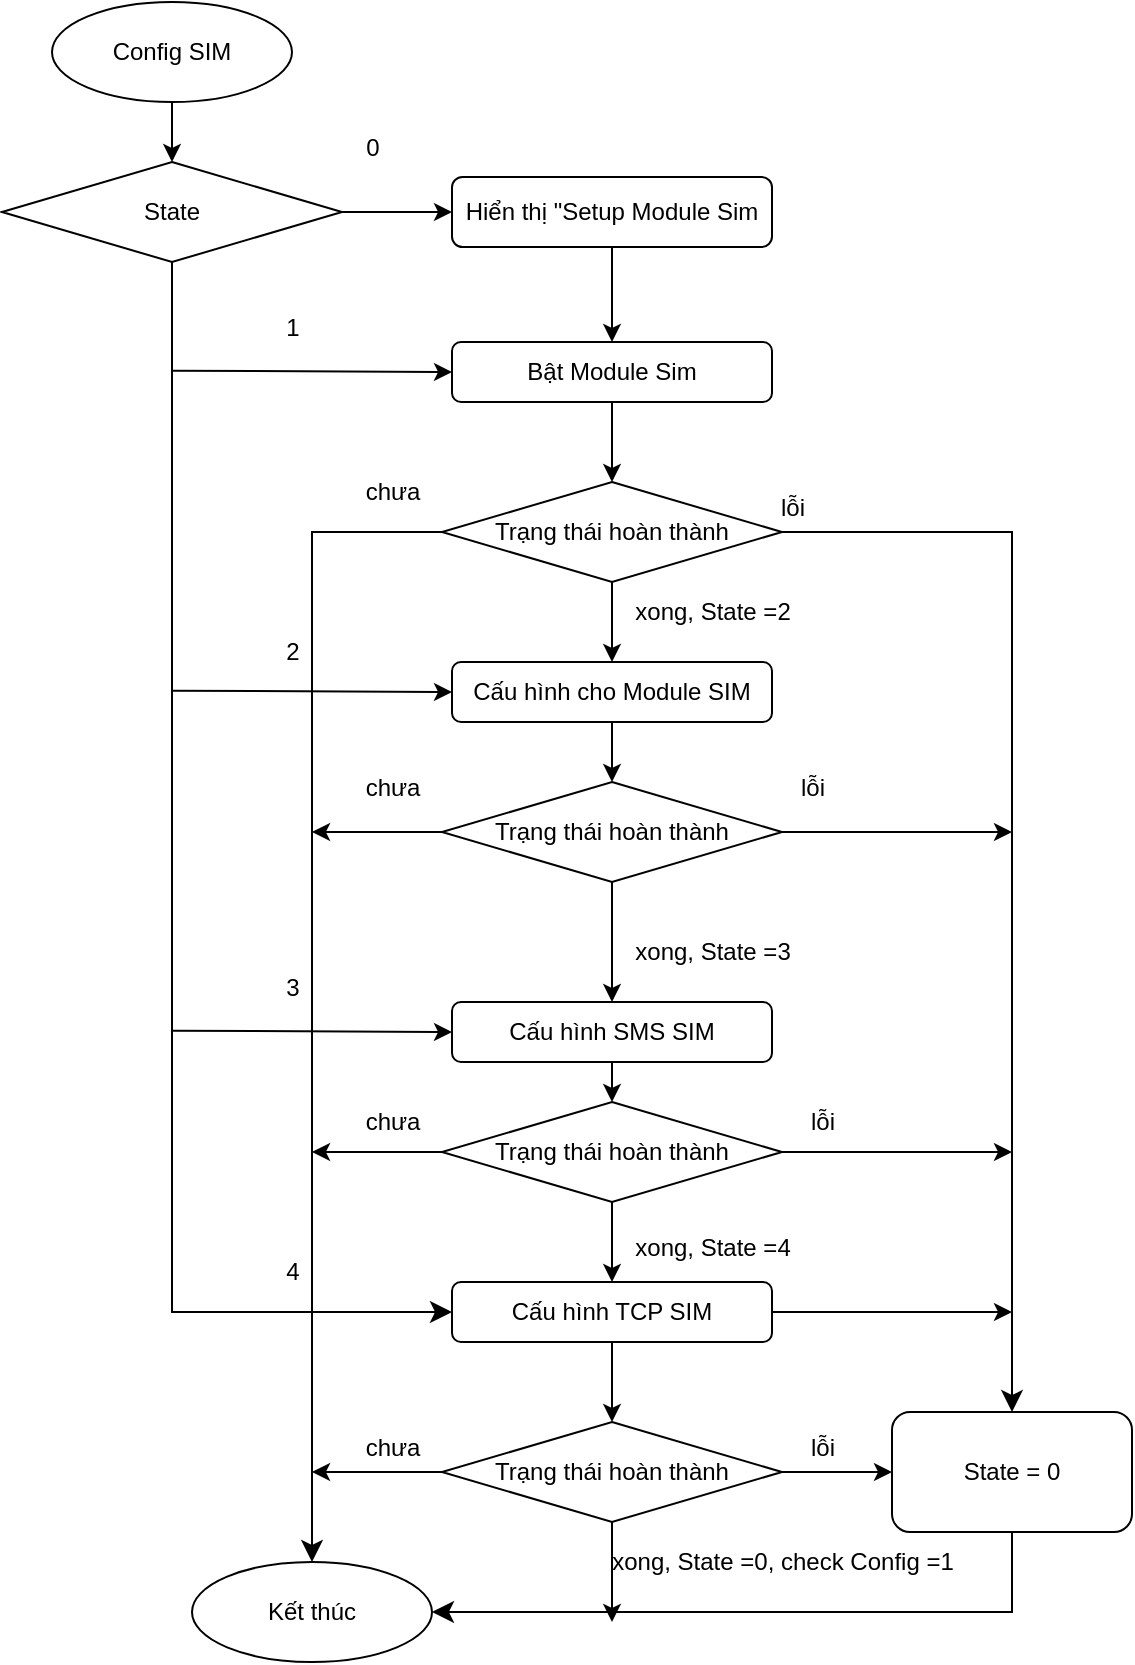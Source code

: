 <mxfile version="21.3.2" type="device">
  <diagram name="Trang-1" id="qEX7QCi1mX7akyGoLyg5">
    <mxGraphModel dx="1540" dy="966" grid="1" gridSize="10" guides="1" tooltips="1" connect="1" arrows="1" fold="1" page="1" pageScale="1" pageWidth="827" pageHeight="1169" math="0" shadow="0">
      <root>
        <mxCell id="0" />
        <mxCell id="1" parent="0" />
        <mxCell id="q0aWIV1tAMn-l_Ipa7h6-1" value="Config SIM" style="ellipse;whiteSpace=wrap;html=1;" vertex="1" parent="1">
          <mxGeometry x="160" y="40" width="120" height="50" as="geometry" />
        </mxCell>
        <mxCell id="q0aWIV1tAMn-l_Ipa7h6-2" value="State" style="rhombus;whiteSpace=wrap;html=1;" vertex="1" parent="1">
          <mxGeometry x="135" y="120" width="170" height="50" as="geometry" />
        </mxCell>
        <mxCell id="q0aWIV1tAMn-l_Ipa7h6-3" value="" style="edgeStyle=none;orthogonalLoop=1;jettySize=auto;html=1;rounded=0;entryX=0.5;entryY=0;entryDx=0;entryDy=0;exitX=0.5;exitY=1;exitDx=0;exitDy=0;" edge="1" parent="1" source="q0aWIV1tAMn-l_Ipa7h6-1" target="q0aWIV1tAMn-l_Ipa7h6-2">
          <mxGeometry width="100" relative="1" as="geometry">
            <mxPoint x="90" y="120" as="sourcePoint" />
            <mxPoint x="190" y="120" as="targetPoint" />
            <Array as="points" />
          </mxGeometry>
        </mxCell>
        <mxCell id="q0aWIV1tAMn-l_Ipa7h6-5" value="Hiển thị &quot;Setup Module Sim" style="rounded=1;whiteSpace=wrap;html=1;" vertex="1" parent="1">
          <mxGeometry x="360" y="127.5" width="160" height="35" as="geometry" />
        </mxCell>
        <mxCell id="q0aWIV1tAMn-l_Ipa7h6-6" value="Bật Module Sim" style="rounded=1;whiteSpace=wrap;html=1;" vertex="1" parent="1">
          <mxGeometry x="360" y="210" width="160" height="30" as="geometry" />
        </mxCell>
        <mxCell id="q0aWIV1tAMn-l_Ipa7h6-9" value="Cấu hình cho Module SIM" style="rounded=1;whiteSpace=wrap;html=1;" vertex="1" parent="1">
          <mxGeometry x="360" y="370" width="160" height="30" as="geometry" />
        </mxCell>
        <mxCell id="q0aWIV1tAMn-l_Ipa7h6-11" value="Cấu hình SMS SIM" style="rounded=1;whiteSpace=wrap;html=1;" vertex="1" parent="1">
          <mxGeometry x="360" y="540" width="160" height="30" as="geometry" />
        </mxCell>
        <mxCell id="q0aWIV1tAMn-l_Ipa7h6-12" value="Cấu hình TCP SIM" style="rounded=1;whiteSpace=wrap;html=1;" vertex="1" parent="1">
          <mxGeometry x="360" y="680" width="160" height="30" as="geometry" />
        </mxCell>
        <mxCell id="q0aWIV1tAMn-l_Ipa7h6-13" value="Trạng thái hoàn thành" style="rhombus;whiteSpace=wrap;html=1;" vertex="1" parent="1">
          <mxGeometry x="355" y="280" width="170" height="50" as="geometry" />
        </mxCell>
        <mxCell id="q0aWIV1tAMn-l_Ipa7h6-14" value="Trạng thái hoàn thành" style="rhombus;whiteSpace=wrap;html=1;" vertex="1" parent="1">
          <mxGeometry x="355" y="430" width="170" height="50" as="geometry" />
        </mxCell>
        <mxCell id="q0aWIV1tAMn-l_Ipa7h6-15" value="Trạng thái hoàn thành" style="rhombus;whiteSpace=wrap;html=1;" vertex="1" parent="1">
          <mxGeometry x="355" y="590" width="170" height="50" as="geometry" />
        </mxCell>
        <mxCell id="q0aWIV1tAMn-l_Ipa7h6-16" value="Trạng thái hoàn thành" style="rhombus;whiteSpace=wrap;html=1;" vertex="1" parent="1">
          <mxGeometry x="355" y="750" width="170" height="50" as="geometry" />
        </mxCell>
        <mxCell id="q0aWIV1tAMn-l_Ipa7h6-17" value="State = 0" style="rounded=1;whiteSpace=wrap;html=1;" vertex="1" parent="1">
          <mxGeometry x="580" y="745" width="120" height="60" as="geometry" />
        </mxCell>
        <mxCell id="q0aWIV1tAMn-l_Ipa7h6-18" value="Kết thúc" style="ellipse;whiteSpace=wrap;html=1;" vertex="1" parent="1">
          <mxGeometry x="230" y="820" width="120" height="50" as="geometry" />
        </mxCell>
        <mxCell id="q0aWIV1tAMn-l_Ipa7h6-19" value="" style="edgeStyle=segmentEdgeStyle;endArrow=classic;html=1;curved=0;rounded=0;endSize=8;startSize=8;sourcePerimeterSpacing=0;targetPerimeterSpacing=0;exitX=0.5;exitY=1;exitDx=0;exitDy=0;entryX=0;entryY=0.5;entryDx=0;entryDy=0;" edge="1" parent="1" source="q0aWIV1tAMn-l_Ipa7h6-2" target="q0aWIV1tAMn-l_Ipa7h6-12">
          <mxGeometry width="100" relative="1" as="geometry">
            <mxPoint x="220" y="320" as="sourcePoint" />
            <mxPoint x="320" y="360" as="targetPoint" />
            <Array as="points">
              <mxPoint x="220" y="695" />
            </Array>
          </mxGeometry>
        </mxCell>
        <mxCell id="q0aWIV1tAMn-l_Ipa7h6-20" value="" style="edgeStyle=none;orthogonalLoop=1;jettySize=auto;html=1;rounded=0;entryX=0;entryY=0.5;entryDx=0;entryDy=0;" edge="1" parent="1" target="q0aWIV1tAMn-l_Ipa7h6-11">
          <mxGeometry width="100" relative="1" as="geometry">
            <mxPoint x="220" y="554.33" as="sourcePoint" />
            <mxPoint x="320" y="554.33" as="targetPoint" />
            <Array as="points" />
          </mxGeometry>
        </mxCell>
        <mxCell id="q0aWIV1tAMn-l_Ipa7h6-21" value="" style="edgeStyle=none;orthogonalLoop=1;jettySize=auto;html=1;rounded=0;entryX=0;entryY=0.5;entryDx=0;entryDy=0;" edge="1" parent="1" target="q0aWIV1tAMn-l_Ipa7h6-9">
          <mxGeometry width="100" relative="1" as="geometry">
            <mxPoint x="220" y="384.33" as="sourcePoint" />
            <mxPoint x="320" y="384.33" as="targetPoint" />
            <Array as="points" />
          </mxGeometry>
        </mxCell>
        <mxCell id="q0aWIV1tAMn-l_Ipa7h6-22" value="" style="edgeStyle=none;orthogonalLoop=1;jettySize=auto;html=1;rounded=0;entryX=0;entryY=0.5;entryDx=0;entryDy=0;" edge="1" parent="1" target="q0aWIV1tAMn-l_Ipa7h6-6">
          <mxGeometry width="100" relative="1" as="geometry">
            <mxPoint x="220" y="224.33" as="sourcePoint" />
            <mxPoint x="320" y="224.33" as="targetPoint" />
            <Array as="points" />
          </mxGeometry>
        </mxCell>
        <mxCell id="q0aWIV1tAMn-l_Ipa7h6-23" value="" style="edgeStyle=none;orthogonalLoop=1;jettySize=auto;html=1;rounded=0;exitX=1;exitY=0.5;exitDx=0;exitDy=0;entryX=0;entryY=0.5;entryDx=0;entryDy=0;" edge="1" parent="1" source="q0aWIV1tAMn-l_Ipa7h6-2" target="q0aWIV1tAMn-l_Ipa7h6-5">
          <mxGeometry width="100" relative="1" as="geometry">
            <mxPoint x="290" y="30" as="sourcePoint" />
            <mxPoint x="390" y="30" as="targetPoint" />
            <Array as="points" />
          </mxGeometry>
        </mxCell>
        <mxCell id="q0aWIV1tAMn-l_Ipa7h6-24" value="0" style="text;html=1;align=center;verticalAlign=middle;resizable=0;points=[];autosize=1;strokeColor=none;fillColor=none;" vertex="1" parent="1">
          <mxGeometry x="305" y="98" width="30" height="30" as="geometry" />
        </mxCell>
        <mxCell id="q0aWIV1tAMn-l_Ipa7h6-25" value="1" style="text;html=1;align=center;verticalAlign=middle;resizable=0;points=[];autosize=1;strokeColor=none;fillColor=none;" vertex="1" parent="1">
          <mxGeometry x="265" y="188" width="30" height="30" as="geometry" />
        </mxCell>
        <mxCell id="q0aWIV1tAMn-l_Ipa7h6-26" value="2" style="text;html=1;align=center;verticalAlign=middle;resizable=0;points=[];autosize=1;strokeColor=none;fillColor=none;" vertex="1" parent="1">
          <mxGeometry x="265" y="350" width="30" height="30" as="geometry" />
        </mxCell>
        <mxCell id="q0aWIV1tAMn-l_Ipa7h6-27" value="3" style="text;html=1;align=center;verticalAlign=middle;resizable=0;points=[];autosize=1;strokeColor=none;fillColor=none;" vertex="1" parent="1">
          <mxGeometry x="265" y="518" width="30" height="30" as="geometry" />
        </mxCell>
        <mxCell id="q0aWIV1tAMn-l_Ipa7h6-28" value="4" style="text;html=1;align=center;verticalAlign=middle;resizable=0;points=[];autosize=1;strokeColor=none;fillColor=none;" vertex="1" parent="1">
          <mxGeometry x="265" y="660" width="30" height="30" as="geometry" />
        </mxCell>
        <mxCell id="q0aWIV1tAMn-l_Ipa7h6-30" value="" style="edgeStyle=none;orthogonalLoop=1;jettySize=auto;html=1;rounded=0;exitX=0.5;exitY=1;exitDx=0;exitDy=0;entryX=0.5;entryY=0;entryDx=0;entryDy=0;" edge="1" parent="1" source="q0aWIV1tAMn-l_Ipa7h6-5" target="q0aWIV1tAMn-l_Ipa7h6-6">
          <mxGeometry width="100" relative="1" as="geometry">
            <mxPoint x="380" y="180" as="sourcePoint" />
            <mxPoint x="480" y="180" as="targetPoint" />
            <Array as="points" />
          </mxGeometry>
        </mxCell>
        <mxCell id="q0aWIV1tAMn-l_Ipa7h6-31" value="" style="edgeStyle=none;orthogonalLoop=1;jettySize=auto;html=1;rounded=0;exitX=0.5;exitY=1;exitDx=0;exitDy=0;entryX=0.5;entryY=0;entryDx=0;entryDy=0;" edge="1" parent="1" source="q0aWIV1tAMn-l_Ipa7h6-6" target="q0aWIV1tAMn-l_Ipa7h6-13">
          <mxGeometry width="100" relative="1" as="geometry">
            <mxPoint x="440" y="280" as="sourcePoint" />
            <mxPoint x="540" y="280" as="targetPoint" />
            <Array as="points" />
          </mxGeometry>
        </mxCell>
        <mxCell id="q0aWIV1tAMn-l_Ipa7h6-32" value="" style="edgeStyle=none;orthogonalLoop=1;jettySize=auto;html=1;rounded=0;exitX=0.5;exitY=1;exitDx=0;exitDy=0;entryX=0.5;entryY=0;entryDx=0;entryDy=0;" edge="1" parent="1" source="q0aWIV1tAMn-l_Ipa7h6-13" target="q0aWIV1tAMn-l_Ipa7h6-9">
          <mxGeometry width="100" relative="1" as="geometry">
            <mxPoint x="460" y="350" as="sourcePoint" />
            <mxPoint x="560" y="350" as="targetPoint" />
            <Array as="points" />
          </mxGeometry>
        </mxCell>
        <mxCell id="q0aWIV1tAMn-l_Ipa7h6-33" value="" style="edgeStyle=none;orthogonalLoop=1;jettySize=auto;html=1;rounded=0;exitX=0.5;exitY=1;exitDx=0;exitDy=0;entryX=0.5;entryY=0;entryDx=0;entryDy=0;" edge="1" parent="1" source="q0aWIV1tAMn-l_Ipa7h6-9" target="q0aWIV1tAMn-l_Ipa7h6-14">
          <mxGeometry width="100" relative="1" as="geometry">
            <mxPoint x="470" y="420" as="sourcePoint" />
            <mxPoint x="570" y="420" as="targetPoint" />
            <Array as="points" />
          </mxGeometry>
        </mxCell>
        <mxCell id="q0aWIV1tAMn-l_Ipa7h6-34" value="" style="edgeStyle=none;orthogonalLoop=1;jettySize=auto;html=1;rounded=0;exitX=0.5;exitY=1;exitDx=0;exitDy=0;entryX=0.5;entryY=0;entryDx=0;entryDy=0;" edge="1" parent="1" source="q0aWIV1tAMn-l_Ipa7h6-14" target="q0aWIV1tAMn-l_Ipa7h6-11">
          <mxGeometry width="100" relative="1" as="geometry">
            <mxPoint x="420" y="520" as="sourcePoint" />
            <mxPoint x="520" y="520" as="targetPoint" />
            <Array as="points" />
          </mxGeometry>
        </mxCell>
        <mxCell id="q0aWIV1tAMn-l_Ipa7h6-35" value="" style="edgeStyle=none;orthogonalLoop=1;jettySize=auto;html=1;rounded=0;exitX=0.5;exitY=1;exitDx=0;exitDy=0;" edge="1" parent="1" source="q0aWIV1tAMn-l_Ipa7h6-11">
          <mxGeometry width="100" relative="1" as="geometry">
            <mxPoint x="470" y="660" as="sourcePoint" />
            <mxPoint x="440" y="590" as="targetPoint" />
            <Array as="points" />
          </mxGeometry>
        </mxCell>
        <mxCell id="q0aWIV1tAMn-l_Ipa7h6-37" value="" style="edgeStyle=none;orthogonalLoop=1;jettySize=auto;html=1;rounded=0;exitX=0.5;exitY=1;exitDx=0;exitDy=0;entryX=0.5;entryY=0;entryDx=0;entryDy=0;" edge="1" parent="1" source="q0aWIV1tAMn-l_Ipa7h6-15" target="q0aWIV1tAMn-l_Ipa7h6-12">
          <mxGeometry width="100" relative="1" as="geometry">
            <mxPoint x="450" y="650" as="sourcePoint" />
            <mxPoint x="550" y="650" as="targetPoint" />
            <Array as="points" />
          </mxGeometry>
        </mxCell>
        <mxCell id="q0aWIV1tAMn-l_Ipa7h6-38" value="" style="edgeStyle=none;orthogonalLoop=1;jettySize=auto;html=1;rounded=0;exitX=0.5;exitY=1;exitDx=0;exitDy=0;entryX=0.5;entryY=0;entryDx=0;entryDy=0;" edge="1" parent="1" source="q0aWIV1tAMn-l_Ipa7h6-12" target="q0aWIV1tAMn-l_Ipa7h6-16">
          <mxGeometry width="100" relative="1" as="geometry">
            <mxPoint x="480" y="740" as="sourcePoint" />
            <mxPoint x="580" y="740" as="targetPoint" />
            <Array as="points" />
          </mxGeometry>
        </mxCell>
        <mxCell id="q0aWIV1tAMn-l_Ipa7h6-41" value="" style="edgeStyle=segmentEdgeStyle;endArrow=classic;html=1;curved=0;rounded=0;endSize=8;startSize=8;sourcePerimeterSpacing=0;targetPerimeterSpacing=0;exitX=1;exitY=0.5;exitDx=0;exitDy=0;" edge="1" parent="1" source="q0aWIV1tAMn-l_Ipa7h6-13" target="q0aWIV1tAMn-l_Ipa7h6-17">
          <mxGeometry width="100" relative="1" as="geometry">
            <mxPoint x="570" y="350" as="sourcePoint" />
            <mxPoint x="670" y="390" as="targetPoint" />
            <Array as="points">
              <mxPoint x="640" y="305" />
            </Array>
          </mxGeometry>
        </mxCell>
        <mxCell id="q0aWIV1tAMn-l_Ipa7h6-42" value="" style="edgeStyle=none;orthogonalLoop=1;jettySize=auto;html=1;rounded=0;exitX=1;exitY=0.5;exitDx=0;exitDy=0;" edge="1" parent="1" source="q0aWIV1tAMn-l_Ipa7h6-14">
          <mxGeometry width="100" relative="1" as="geometry">
            <mxPoint x="530" y="520" as="sourcePoint" />
            <mxPoint x="640" y="455" as="targetPoint" />
            <Array as="points" />
          </mxGeometry>
        </mxCell>
        <mxCell id="q0aWIV1tAMn-l_Ipa7h6-44" value="" style="edgeStyle=none;orthogonalLoop=1;jettySize=auto;html=1;rounded=0;exitX=1;exitY=0.5;exitDx=0;exitDy=0;" edge="1" parent="1" source="q0aWIV1tAMn-l_Ipa7h6-15">
          <mxGeometry width="100" relative="1" as="geometry">
            <mxPoint x="520" y="640" as="sourcePoint" />
            <mxPoint x="640" y="615" as="targetPoint" />
            <Array as="points" />
          </mxGeometry>
        </mxCell>
        <mxCell id="q0aWIV1tAMn-l_Ipa7h6-45" value="" style="edgeStyle=none;orthogonalLoop=1;jettySize=auto;html=1;rounded=0;exitX=1;exitY=0.5;exitDx=0;exitDy=0;" edge="1" parent="1" source="q0aWIV1tAMn-l_Ipa7h6-12">
          <mxGeometry width="100" relative="1" as="geometry">
            <mxPoint x="510" y="710" as="sourcePoint" />
            <mxPoint x="640" y="695" as="targetPoint" />
            <Array as="points" />
          </mxGeometry>
        </mxCell>
        <mxCell id="q0aWIV1tAMn-l_Ipa7h6-46" value="" style="edgeStyle=segmentEdgeStyle;endArrow=classic;html=1;curved=0;rounded=0;endSize=8;startSize=8;sourcePerimeterSpacing=0;targetPerimeterSpacing=0;entryX=0.5;entryY=0;entryDx=0;entryDy=0;exitX=0;exitY=0.5;exitDx=0;exitDy=0;" edge="1" parent="1" source="q0aWIV1tAMn-l_Ipa7h6-13" target="q0aWIV1tAMn-l_Ipa7h6-18">
          <mxGeometry width="100" relative="1" as="geometry">
            <mxPoint x="260" y="330" as="sourcePoint" />
            <mxPoint x="360" y="370" as="targetPoint" />
            <Array as="points">
              <mxPoint x="290" y="305" />
            </Array>
          </mxGeometry>
        </mxCell>
        <mxCell id="q0aWIV1tAMn-l_Ipa7h6-47" value="" style="edgeStyle=none;orthogonalLoop=1;jettySize=auto;html=1;rounded=0;exitX=0;exitY=0.5;exitDx=0;exitDy=0;" edge="1" parent="1" source="q0aWIV1tAMn-l_Ipa7h6-14">
          <mxGeometry width="100" relative="1" as="geometry">
            <mxPoint x="280" y="510" as="sourcePoint" />
            <mxPoint x="290" y="455" as="targetPoint" />
            <Array as="points" />
          </mxGeometry>
        </mxCell>
        <mxCell id="q0aWIV1tAMn-l_Ipa7h6-48" value="" style="edgeStyle=none;orthogonalLoop=1;jettySize=auto;html=1;rounded=0;exitX=0;exitY=0.5;exitDx=0;exitDy=0;" edge="1" parent="1" source="q0aWIV1tAMn-l_Ipa7h6-15">
          <mxGeometry width="100" relative="1" as="geometry">
            <mxPoint x="280" y="620" as="sourcePoint" />
            <mxPoint x="290" y="615" as="targetPoint" />
            <Array as="points" />
          </mxGeometry>
        </mxCell>
        <mxCell id="q0aWIV1tAMn-l_Ipa7h6-49" value="" style="edgeStyle=none;orthogonalLoop=1;jettySize=auto;html=1;rounded=0;exitX=0;exitY=0.5;exitDx=0;exitDy=0;" edge="1" parent="1" source="q0aWIV1tAMn-l_Ipa7h6-16">
          <mxGeometry width="100" relative="1" as="geometry">
            <mxPoint x="280" y="760" as="sourcePoint" />
            <mxPoint x="290" y="775" as="targetPoint" />
            <Array as="points" />
          </mxGeometry>
        </mxCell>
        <mxCell id="q0aWIV1tAMn-l_Ipa7h6-50" value="" style="edgeStyle=none;orthogonalLoop=1;jettySize=auto;html=1;rounded=0;exitX=1;exitY=0.5;exitDx=0;exitDy=0;entryX=0;entryY=0.5;entryDx=0;entryDy=0;" edge="1" parent="1" source="q0aWIV1tAMn-l_Ipa7h6-16" target="q0aWIV1tAMn-l_Ipa7h6-17">
          <mxGeometry width="100" relative="1" as="geometry">
            <mxPoint x="480" y="840" as="sourcePoint" />
            <mxPoint x="580" y="840" as="targetPoint" />
            <Array as="points" />
          </mxGeometry>
        </mxCell>
        <mxCell id="q0aWIV1tAMn-l_Ipa7h6-51" value="" style="edgeStyle=segmentEdgeStyle;endArrow=classic;html=1;curved=0;rounded=0;endSize=8;startSize=8;sourcePerimeterSpacing=0;targetPerimeterSpacing=0;exitX=0.5;exitY=1;exitDx=0;exitDy=0;entryX=1;entryY=0.5;entryDx=0;entryDy=0;" edge="1" parent="1" source="q0aWIV1tAMn-l_Ipa7h6-17" target="q0aWIV1tAMn-l_Ipa7h6-18">
          <mxGeometry width="100" relative="1" as="geometry">
            <mxPoint x="570" y="820" as="sourcePoint" />
            <mxPoint x="670" y="860" as="targetPoint" />
            <Array as="points">
              <mxPoint x="640" y="845" />
            </Array>
          </mxGeometry>
        </mxCell>
        <mxCell id="q0aWIV1tAMn-l_Ipa7h6-52" value="chưa" style="text;html=1;align=center;verticalAlign=middle;resizable=0;points=[];autosize=1;strokeColor=none;fillColor=none;" vertex="1" parent="1">
          <mxGeometry x="305" y="270" width="50" height="30" as="geometry" />
        </mxCell>
        <mxCell id="q0aWIV1tAMn-l_Ipa7h6-53" value="chưa" style="text;html=1;align=center;verticalAlign=middle;resizable=0;points=[];autosize=1;strokeColor=none;fillColor=none;" vertex="1" parent="1">
          <mxGeometry x="305" y="418" width="50" height="30" as="geometry" />
        </mxCell>
        <mxCell id="q0aWIV1tAMn-l_Ipa7h6-55" value="chưa" style="text;html=1;align=center;verticalAlign=middle;resizable=0;points=[];autosize=1;strokeColor=none;fillColor=none;" vertex="1" parent="1">
          <mxGeometry x="305" y="585" width="50" height="30" as="geometry" />
        </mxCell>
        <mxCell id="q0aWIV1tAMn-l_Ipa7h6-57" value="chưa" style="text;html=1;align=center;verticalAlign=middle;resizable=0;points=[];autosize=1;strokeColor=none;fillColor=none;" vertex="1" parent="1">
          <mxGeometry x="305" y="748" width="50" height="30" as="geometry" />
        </mxCell>
        <mxCell id="q0aWIV1tAMn-l_Ipa7h6-58" value="lỗi" style="text;html=1;align=center;verticalAlign=middle;resizable=0;points=[];autosize=1;strokeColor=none;fillColor=none;" vertex="1" parent="1">
          <mxGeometry x="510" y="278" width="40" height="30" as="geometry" />
        </mxCell>
        <mxCell id="q0aWIV1tAMn-l_Ipa7h6-59" value="lỗi" style="text;html=1;align=center;verticalAlign=middle;resizable=0;points=[];autosize=1;strokeColor=none;fillColor=none;" vertex="1" parent="1">
          <mxGeometry x="520" y="418" width="40" height="30" as="geometry" />
        </mxCell>
        <mxCell id="q0aWIV1tAMn-l_Ipa7h6-60" value="lỗi" style="text;html=1;align=center;verticalAlign=middle;resizable=0;points=[];autosize=1;strokeColor=none;fillColor=none;" vertex="1" parent="1">
          <mxGeometry x="525" y="585" width="40" height="30" as="geometry" />
        </mxCell>
        <mxCell id="q0aWIV1tAMn-l_Ipa7h6-61" value="lỗi" style="text;html=1;align=center;verticalAlign=middle;resizable=0;points=[];autosize=1;strokeColor=none;fillColor=none;" vertex="1" parent="1">
          <mxGeometry x="525" y="748" width="40" height="30" as="geometry" />
        </mxCell>
        <mxCell id="q0aWIV1tAMn-l_Ipa7h6-62" value="xong, State =2" style="text;html=1;align=center;verticalAlign=middle;resizable=0;points=[];autosize=1;strokeColor=none;fillColor=none;" vertex="1" parent="1">
          <mxGeometry x="440" y="330" width="100" height="30" as="geometry" />
        </mxCell>
        <mxCell id="q0aWIV1tAMn-l_Ipa7h6-63" value="xong, State =3" style="text;html=1;align=center;verticalAlign=middle;resizable=0;points=[];autosize=1;strokeColor=none;fillColor=none;" vertex="1" parent="1">
          <mxGeometry x="440" y="500" width="100" height="30" as="geometry" />
        </mxCell>
        <mxCell id="q0aWIV1tAMn-l_Ipa7h6-64" value="xong, State =4" style="text;html=1;align=center;verticalAlign=middle;resizable=0;points=[];autosize=1;strokeColor=none;fillColor=none;" vertex="1" parent="1">
          <mxGeometry x="440" y="648" width="100" height="30" as="geometry" />
        </mxCell>
        <mxCell id="q0aWIV1tAMn-l_Ipa7h6-65" value="" style="edgeStyle=none;orthogonalLoop=1;jettySize=auto;html=1;rounded=0;exitX=0.5;exitY=1;exitDx=0;exitDy=0;" edge="1" parent="1" source="q0aWIV1tAMn-l_Ipa7h6-16">
          <mxGeometry width="100" relative="1" as="geometry">
            <mxPoint x="440" y="930" as="sourcePoint" />
            <mxPoint x="440" y="850" as="targetPoint" />
            <Array as="points" />
          </mxGeometry>
        </mxCell>
        <mxCell id="q0aWIV1tAMn-l_Ipa7h6-66" value="xong, State =0, check Config =1" style="text;html=1;align=center;verticalAlign=middle;resizable=0;points=[];autosize=1;strokeColor=none;fillColor=none;" vertex="1" parent="1">
          <mxGeometry x="430" y="805" width="190" height="30" as="geometry" />
        </mxCell>
      </root>
    </mxGraphModel>
  </diagram>
</mxfile>
